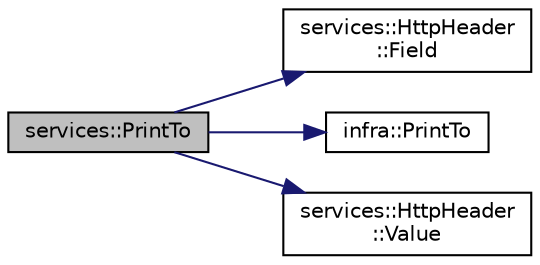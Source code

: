 digraph "services::PrintTo"
{
 // INTERACTIVE_SVG=YES
  edge [fontname="Helvetica",fontsize="10",labelfontname="Helvetica",labelfontsize="10"];
  node [fontname="Helvetica",fontsize="10",shape=record];
  rankdir="LR";
  Node84 [label="services::PrintTo",height=0.2,width=0.4,color="black", fillcolor="grey75", style="filled", fontcolor="black"];
  Node84 -> Node85 [color="midnightblue",fontsize="10",style="solid",fontname="Helvetica"];
  Node85 [label="services::HttpHeader\l::Field",height=0.2,width=0.4,color="black", fillcolor="white", style="filled",URL="$df/dab/classservices_1_1_http_header.html#ae160eacea71c935f8b8ad5da7b79e091"];
  Node84 -> Node86 [color="midnightblue",fontsize="10",style="solid",fontname="Helvetica"];
  Node86 [label="infra::PrintTo",height=0.2,width=0.4,color="black", fillcolor="white", style="filled",URL="$d0/de3/namespaceinfra.html#a0a54a31c0461e37ba4b52d27d3e38eff"];
  Node84 -> Node87 [color="midnightblue",fontsize="10",style="solid",fontname="Helvetica"];
  Node87 [label="services::HttpHeader\l::Value",height=0.2,width=0.4,color="black", fillcolor="white", style="filled",URL="$df/dab/classservices_1_1_http_header.html#ab095c01d8a27b6de6a15cd202adfa7b9"];
}
